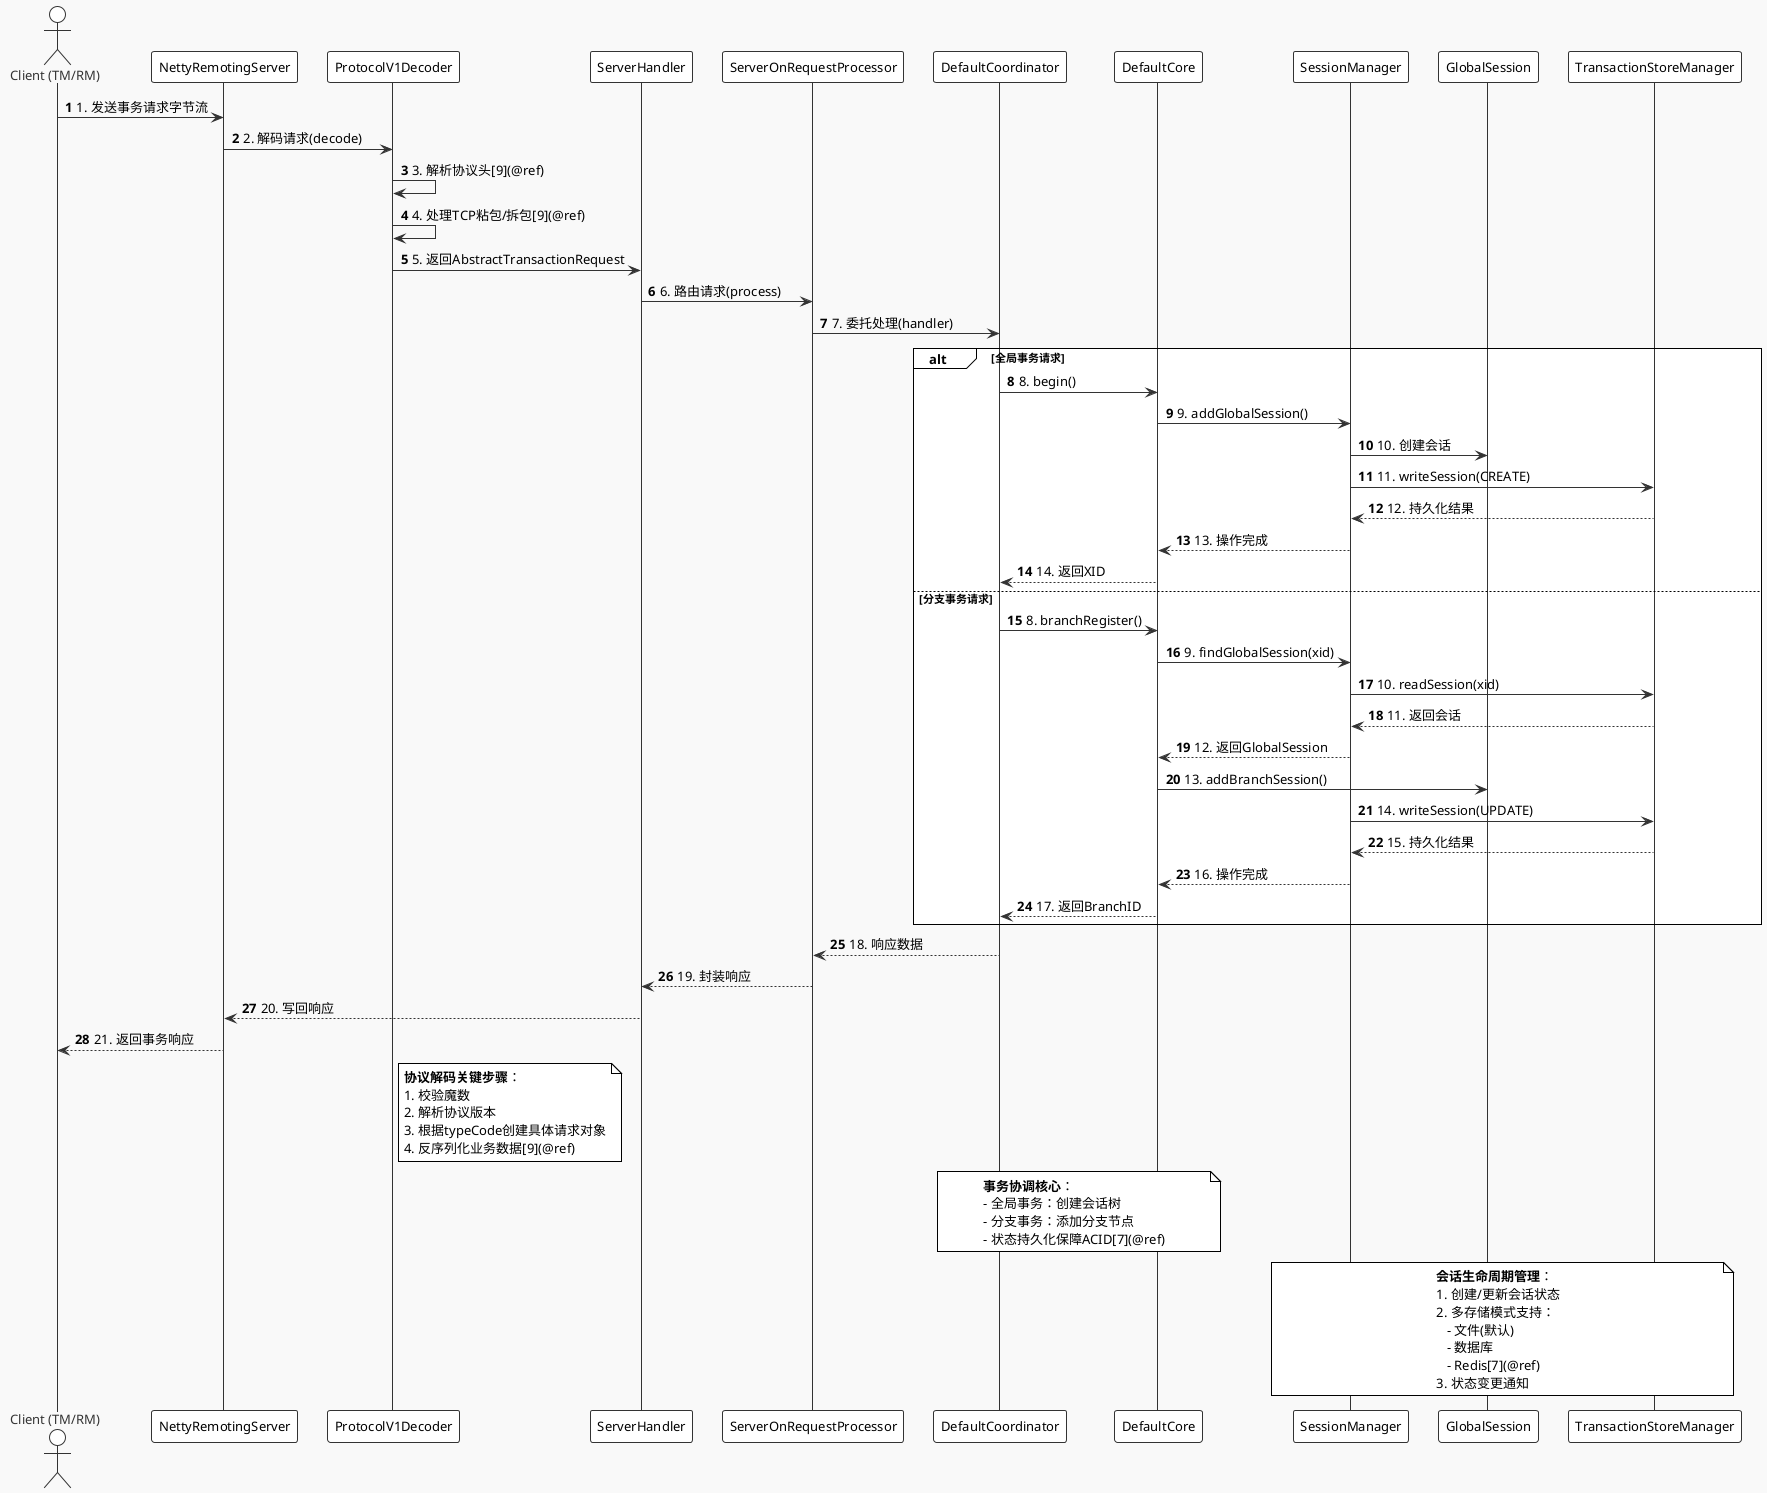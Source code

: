 @startuml
!theme plain
skinparam backgroundColor #F9F9F9
skinparam sequence {
  ArrowColor #333333
  ActorBorderColor #333333
  LifeLineBorderColor #333333
  LifeLineBackgroundColor #FFFFFF
  ParticipantBorderColor #333333
  ParticipantBackgroundColor #FFFFFF
  ParticipantFontName Arial
  ParticipantFontSize 13
  ActorFontColor #333333
  ActorFontSize 13
}

actor "Client (TM/RM)" as Client
participant "NettyRemotingServer" as NettyServer
participant "ProtocolV1Decoder" as Decoder
participant "ServerHandler" as Handler
participant "ServerOnRequestProcessor" as Processor
participant "DefaultCoordinator" as Coordinator
participant "DefaultCore" as Core
participant "SessionManager" as SessionMgr
participant "GlobalSession" as GlobalSession
participant "TransactionStoreManager" as StoreMgr

autonumber

Client -> NettyServer : 1. 发送事务请求字节流
NettyServer -> Decoder : 2. 解码请求(decode)
Decoder -> Decoder : 3. 解析协议头[9](@ref)
Decoder -> Decoder : 4. 处理TCP粘包/拆包[9](@ref)
Decoder -> Handler : 5. 返回AbstractTransactionRequest

Handler -> Processor : 6. 路由请求(process)
Processor -> Coordinator : 7. 委托处理(handler)

alt 全局事务请求
    Coordinator -> Core : 8. begin()
    Core -> SessionMgr : 9. addGlobalSession()
    SessionMgr -> GlobalSession : 10. 创建会话
    SessionMgr -> StoreMgr : 11. writeSession(CREATE)
    StoreMgr --> SessionMgr : 12. 持久化结果
    SessionMgr --> Core : 13. 操作完成
    Core --> Coordinator : 14. 返回XID
else 分支事务请求
    Coordinator -> Core : 8. branchRegister()
    Core -> SessionMgr : 9. findGlobalSession(xid)
    SessionMgr -> StoreMgr : 10. readSession(xid)
    StoreMgr --> SessionMgr : 11. 返回会话
    SessionMgr --> Core : 12. 返回GlobalSession
    Core -> GlobalSession : 13. addBranchSession()
    SessionMgr -> StoreMgr : 14. writeSession(UPDATE)
    StoreMgr --> SessionMgr : 15. 持久化结果
    SessionMgr --> Core : 16. 操作完成
    Core --> Coordinator : 17. 返回BranchID
end

Coordinator --> Processor : 18. 响应数据
Processor --> Handler : 19. 封装响应
Handler --> NettyServer : 20. 写回响应
NettyServer --> Client : 21. 返回事务响应

note right of Decoder
  ​**协议解码关键步骤**：
  1. 校验魔数
  2. 解析协议版本
  3. 根据typeCode创建具体请求对象
  4. 反序列化业务数据[9](@ref)
end note

note over Coordinator,Core
  ​**事务协调核心**：
  - 全局事务：创建会话树
  - 分支事务：添加分支节点
  - 状态持久化保障ACID[7](@ref)
end note

note over SessionMgr,StoreMgr
  ​**会话生命周期管理**：
  1. 创建/更新会话状态
  2. 多存储模式支持：
     - 文件(默认)
     - 数据库
     - Redis[7](@ref)
  3. 状态变更通知
end note
@enduml